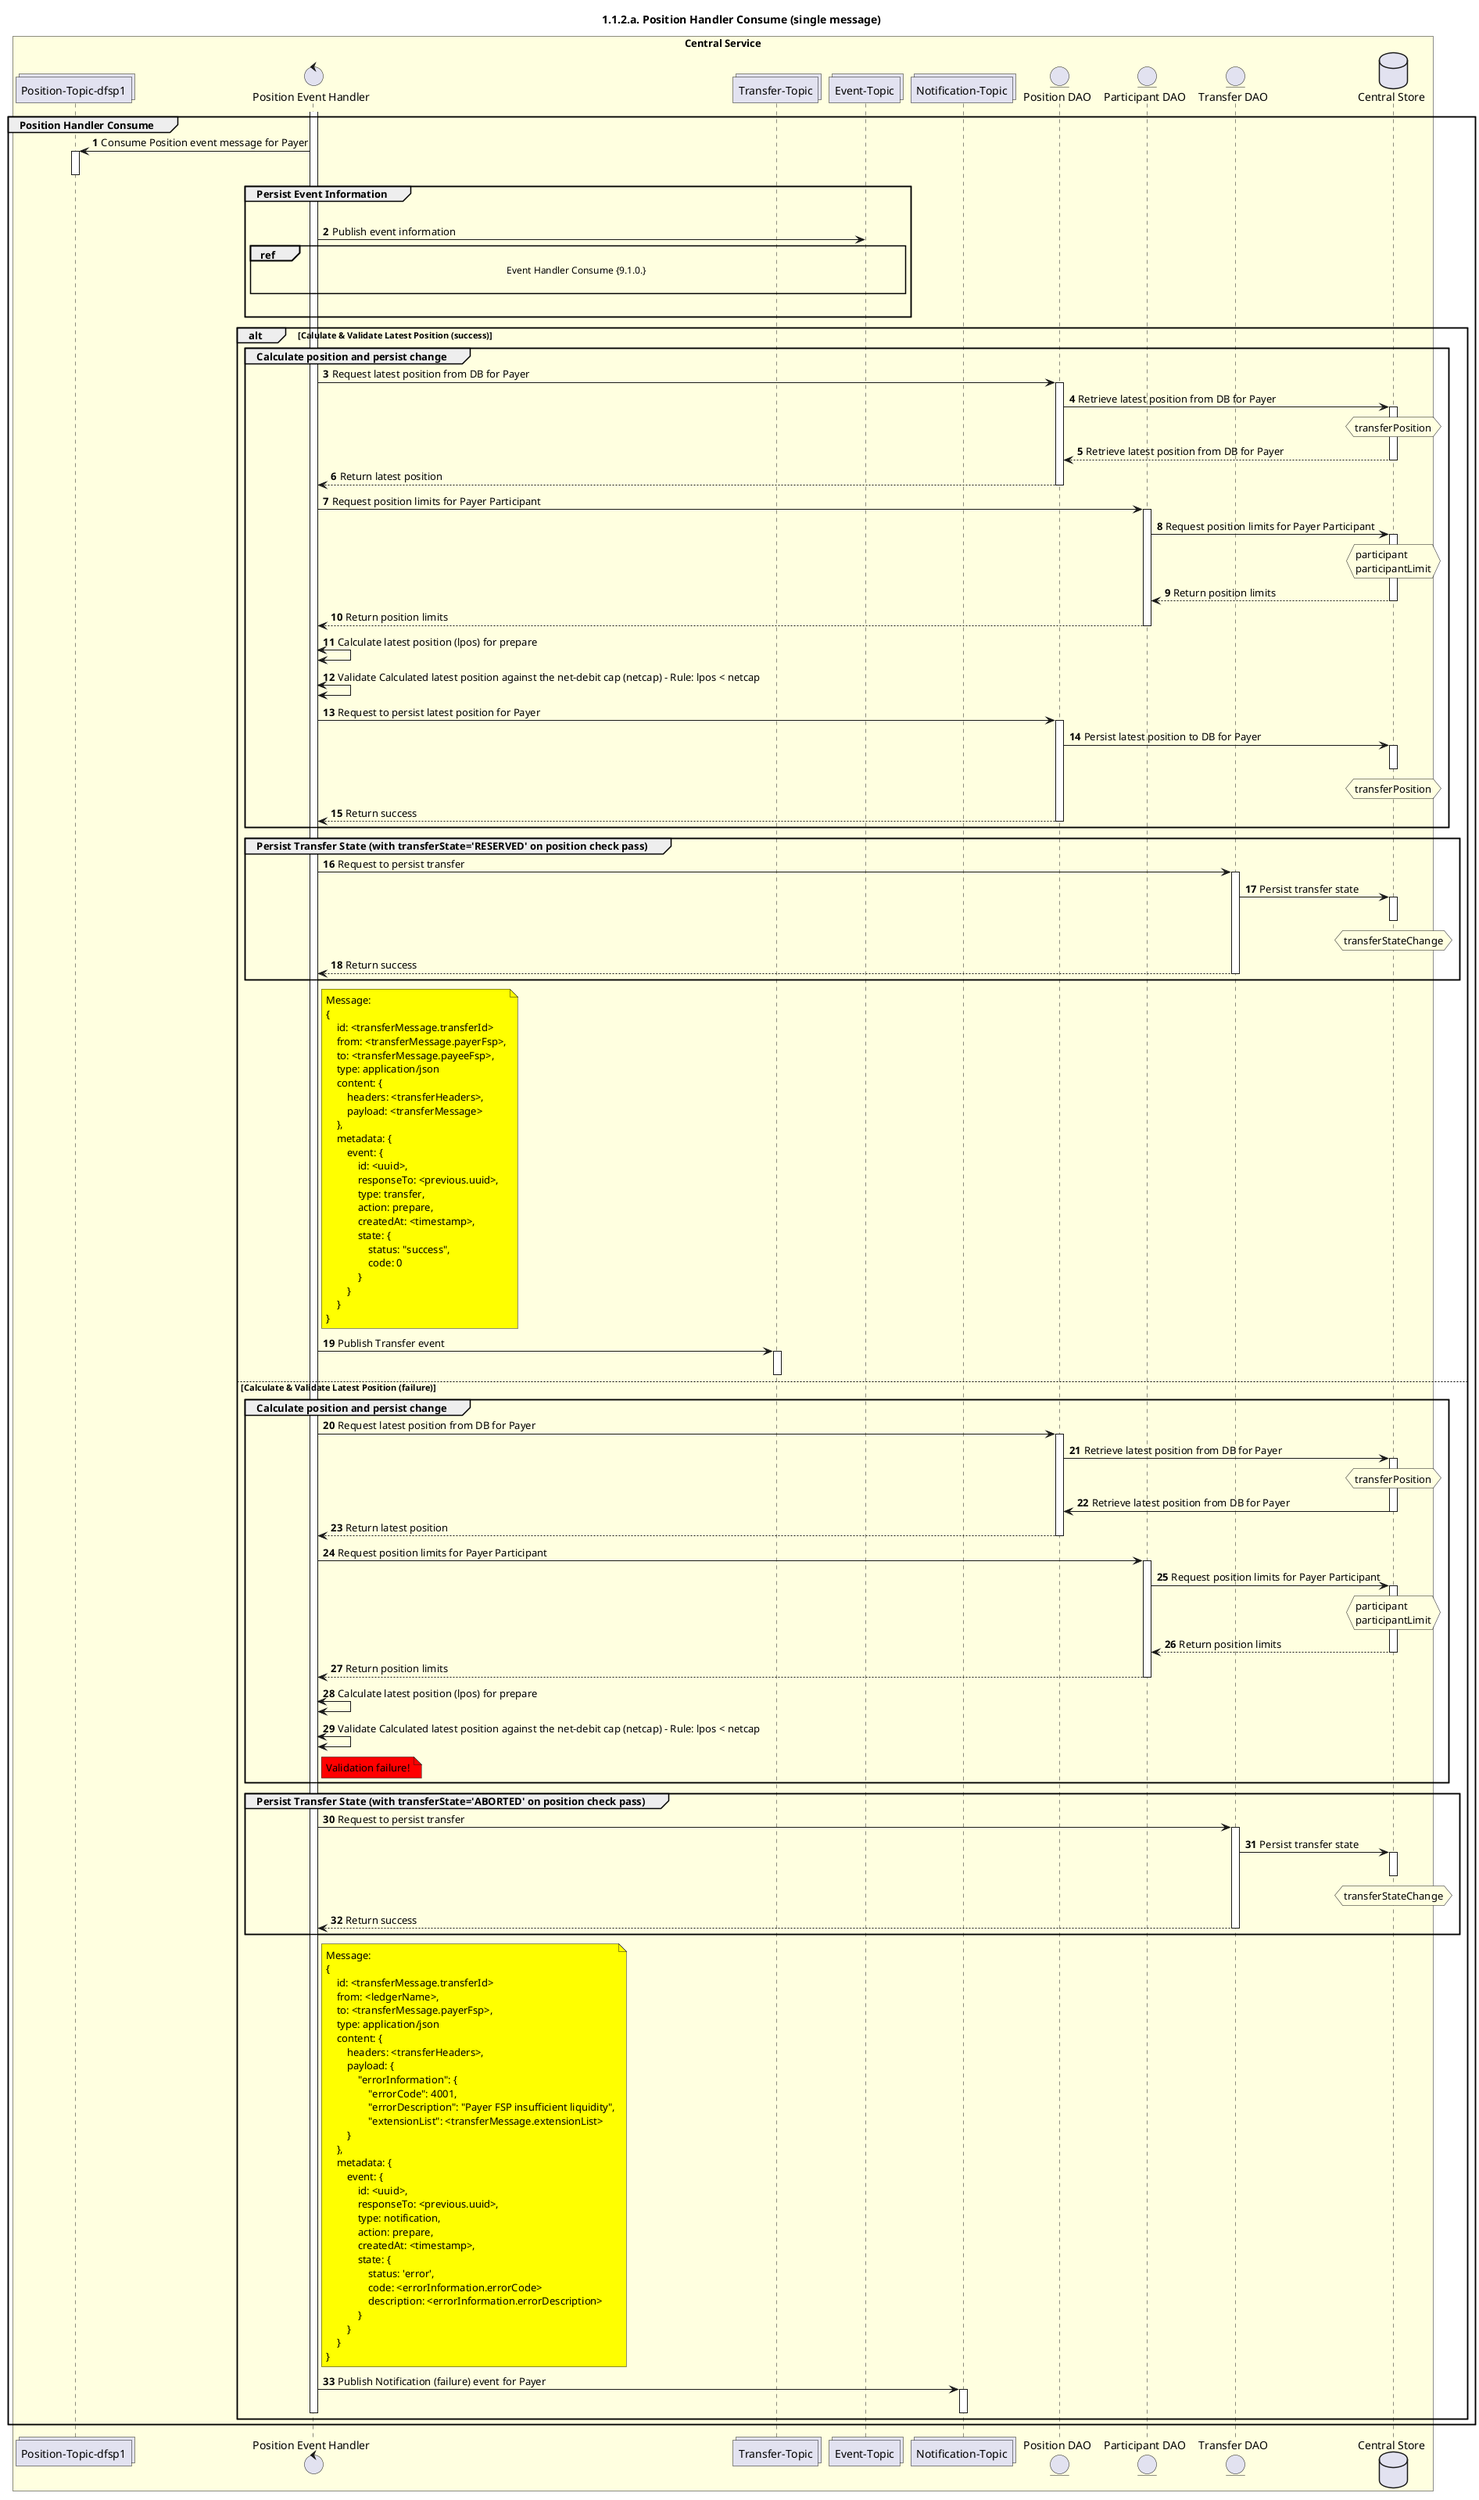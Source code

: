 @startuml
' declate title
title 1.1.2.a. Position Handler Consume (single message)

autonumber

' Actor Keys:
'   boundary - APIs/Interfaces, etc
'   collections - Kafka Topics
'   control - Kafka Consumers
'   entity - Database Access Objects
'   database - Database Persistance Store

' declare actors
collections "Position-Topic-dfsp1" as TOPIC_POSITION_DFSP1
control "Position Event Handler" as POS_HANDLER
collections "Transfer-Topic" as TOPIC_TRANSFERS
entity "Position DAO" as POS_DAO
collections "Event-Topic" as TOPIC_EVENTS
collections "Notification-Topic" as TOPIC_NOTIFICATIONS
entity "Participant DAO" as PARTICIPANT_DAO
entity "Transfer DAO" as TRANS_DAO
database "Central Store" as DB

box "Central Service" #LightYellow
    participant TOPIC_POSITION_DFSP1
    participant POS_HANDLER
    participant TOPIC_TRANSFERS
    participant TOPIC_EVENTS
    participant TOPIC_NOTIFICATIONS
    participant POS_DAO
    participant PARTICIPANT_DAO
    participant TRANS_DAO
    participant DB
end box

' start flow
activate POS_HANDLER
group Position Handler Consume
    TOPIC_POSITION_DFSP1 <- POS_HANDLER: Consume Position event message for Payer
    activate TOPIC_POSITION_DFSP1
    deactivate TOPIC_POSITION_DFSP1
    group Persist Event Information
        |||
        POS_HANDLER -> TOPIC_EVENTS: Publish event information
        ref over POS_HANDLER, TOPIC_EVENTS :  Event Handler Consume {9.1.0.} \n
        |||
    end

    alt Calulate & Validate Latest Position (success)
        group Calculate position and persist change
            POS_HANDLER -> POS_DAO: Request latest position from DB for Payer
            activate POS_DAO
            POS_DAO -> DB: Retrieve latest position from DB for Payer
            activate DB
            hnote over DB #lightyellow
                transferPosition
            end note
            DB --> POS_DAO: Retrieve latest position from DB for Payer
            deactivate DB
            POS_DAO --> POS_HANDLER: Return latest position
            deactivate POS_DAO

            POS_HANDLER -> PARTICIPANT_DAO: Request position limits for Payer Participant
            activate PARTICIPANT_DAO
            PARTICIPANT_DAO -> DB: Request position limits for Payer Participant
            activate DB
            hnote over DB #lightyellow
                participant
                participantLimit
            end note
            DB --> PARTICIPANT_DAO: Return position limits
            deactivate DB
            deactivate DB
            PARTICIPANT_DAO --> POS_HANDLER: Return position limits
            deactivate PARTICIPANT_DAO

            POS_HANDLER <-> POS_HANDLER: Calculate latest position (lpos) for prepare
            POS_HANDLER <-> POS_HANDLER: Validate Calculated latest position against the net-debit cap (netcap) - Rule: lpos < netcap
            
            POS_HANDLER -> POS_DAO: Request to persist latest position for Payer
            activate POS_DAO
            POS_DAO -> DB: Persist latest position to DB for Payer
            hnote over DB #lightyellow
                transferPosition
            end note
            activate DB
            deactivate DB
            POS_DAO --> POS_HANDLER: Return success
            deactivate POS_DAO
        end

        group Persist Transfer State (with transferState='RESERVED' on position check pass)
            POS_HANDLER -> TRANS_DAO: Request to persist transfer
            activate TRANS_DAO
            TRANS_DAO -> DB: Persist transfer state
            hnote over DB #lightyellow
                transferStateChange
            end note
            activate DB
            deactivate DB
            TRANS_DAO --> POS_HANDLER: Return success
            deactivate TRANS_DAO
        end

        note right of POS_HANDLER #yellow
            Message:
            {
                id: <transferMessage.transferId>
                from: <transferMessage.payerFsp>,
                to: <transferMessage.payeeFsp>,
                type: application/json
                content: {
                    headers: <transferHeaders>,
                    payload: <transferMessage>
                },
                metadata: {
                    event: {
                        id: <uuid>,
                        responseTo: <previous.uuid>,
                        type: transfer,
                        action: prepare,
                        createdAt: <timestamp>,
                        state: {
                            status: "success",
                            code: 0
                        }
                    }
                }
            }
        end note
        POS_HANDLER -> TOPIC_TRANSFERS: Publish Transfer event
        activate TOPIC_TRANSFERS
        deactivate TOPIC_TRANSFERS
    else Calculate & Validate Latest Position (failure)
        group Calculate position and persist change
            POS_HANDLER -> POS_DAO: Request latest position from DB for Payer
            activate POS_DAO
            POS_DAO -> DB: Retrieve latest position from DB for Payer
            activate DB
            hnote over DB #lightyellow
                transferPosition
            end note
            DB -> POS_DAO: Retrieve latest position from DB for Payer
            deactivate DB
            deactivate DB
            POS_DAO --> POS_HANDLER: Return latest position
            deactivate POS_DAO

            POS_HANDLER -> PARTICIPANT_DAO: Request position limits for Payer Participant
            activate PARTICIPANT_DAO
            PARTICIPANT_DAO -> DB: Request position limits for Payer Participant
            activate DB
            hnote over DB #lightyellow
                participant
                participantLimit
            end note
            DB --> PARTICIPANT_DAO: Return position limits
            deactivate DB
            deactivate DB
            PARTICIPANT_DAO --> POS_HANDLER: Return position limits
            deactivate PARTICIPANT_DAO

            POS_HANDLER <-> POS_HANDLER: Calculate latest position (lpos) for prepare
            POS_HANDLER <-> POS_HANDLER: Validate Calculated latest position against the net-debit cap (netcap) - Rule: lpos < netcap
            note right of POS_HANDLER #red: Validation failure!
        end
        
        group Persist Transfer State (with transferState='ABORTED' on position check pass)
            POS_HANDLER -> TRANS_DAO: Request to persist transfer
            activate TRANS_DAO
            TRANS_DAO -> DB: Persist transfer state
            hnote over DB #lightyellow
                transferStateChange
            end note
            activate DB
            deactivate DB
            TRANS_DAO --> POS_HANDLER: Return success
            deactivate TRANS_DAO
        end

        note right of POS_HANDLER #yellow
            Message:
            {
                id: <transferMessage.transferId>
                from: <ledgerName>,
                to: <transferMessage.payerFsp>,
                type: application/json
                content: {
                    headers: <transferHeaders>,
                    payload: {
                        "errorInformation": {
                            "errorCode": 4001,
                            "errorDescription": "Payer FSP insufficient liquidity",
                            "extensionList": <transferMessage.extensionList>
                    }
                },
                metadata: {
                    event: {
                        id: <uuid>,
                        responseTo: <previous.uuid>,
                        type: notification,
                        action: prepare,
                        createdAt: <timestamp>,
                        state: {
                            status: 'error',
                            code: <errorInformation.errorCode>
                            description: <errorInformation.errorDescription>
                        }
                    }
                }
            }
        end note
        POS_HANDLER -> TOPIC_NOTIFICATIONS: Publish Notification (failure) event for Payer
        activate TOPIC_NOTIFICATIONS
        deactivate TOPIC_NOTIFICATIONS
        deactivate POS_HANDLER
    end
end
deactivate POS_HANDLER
@enduml
